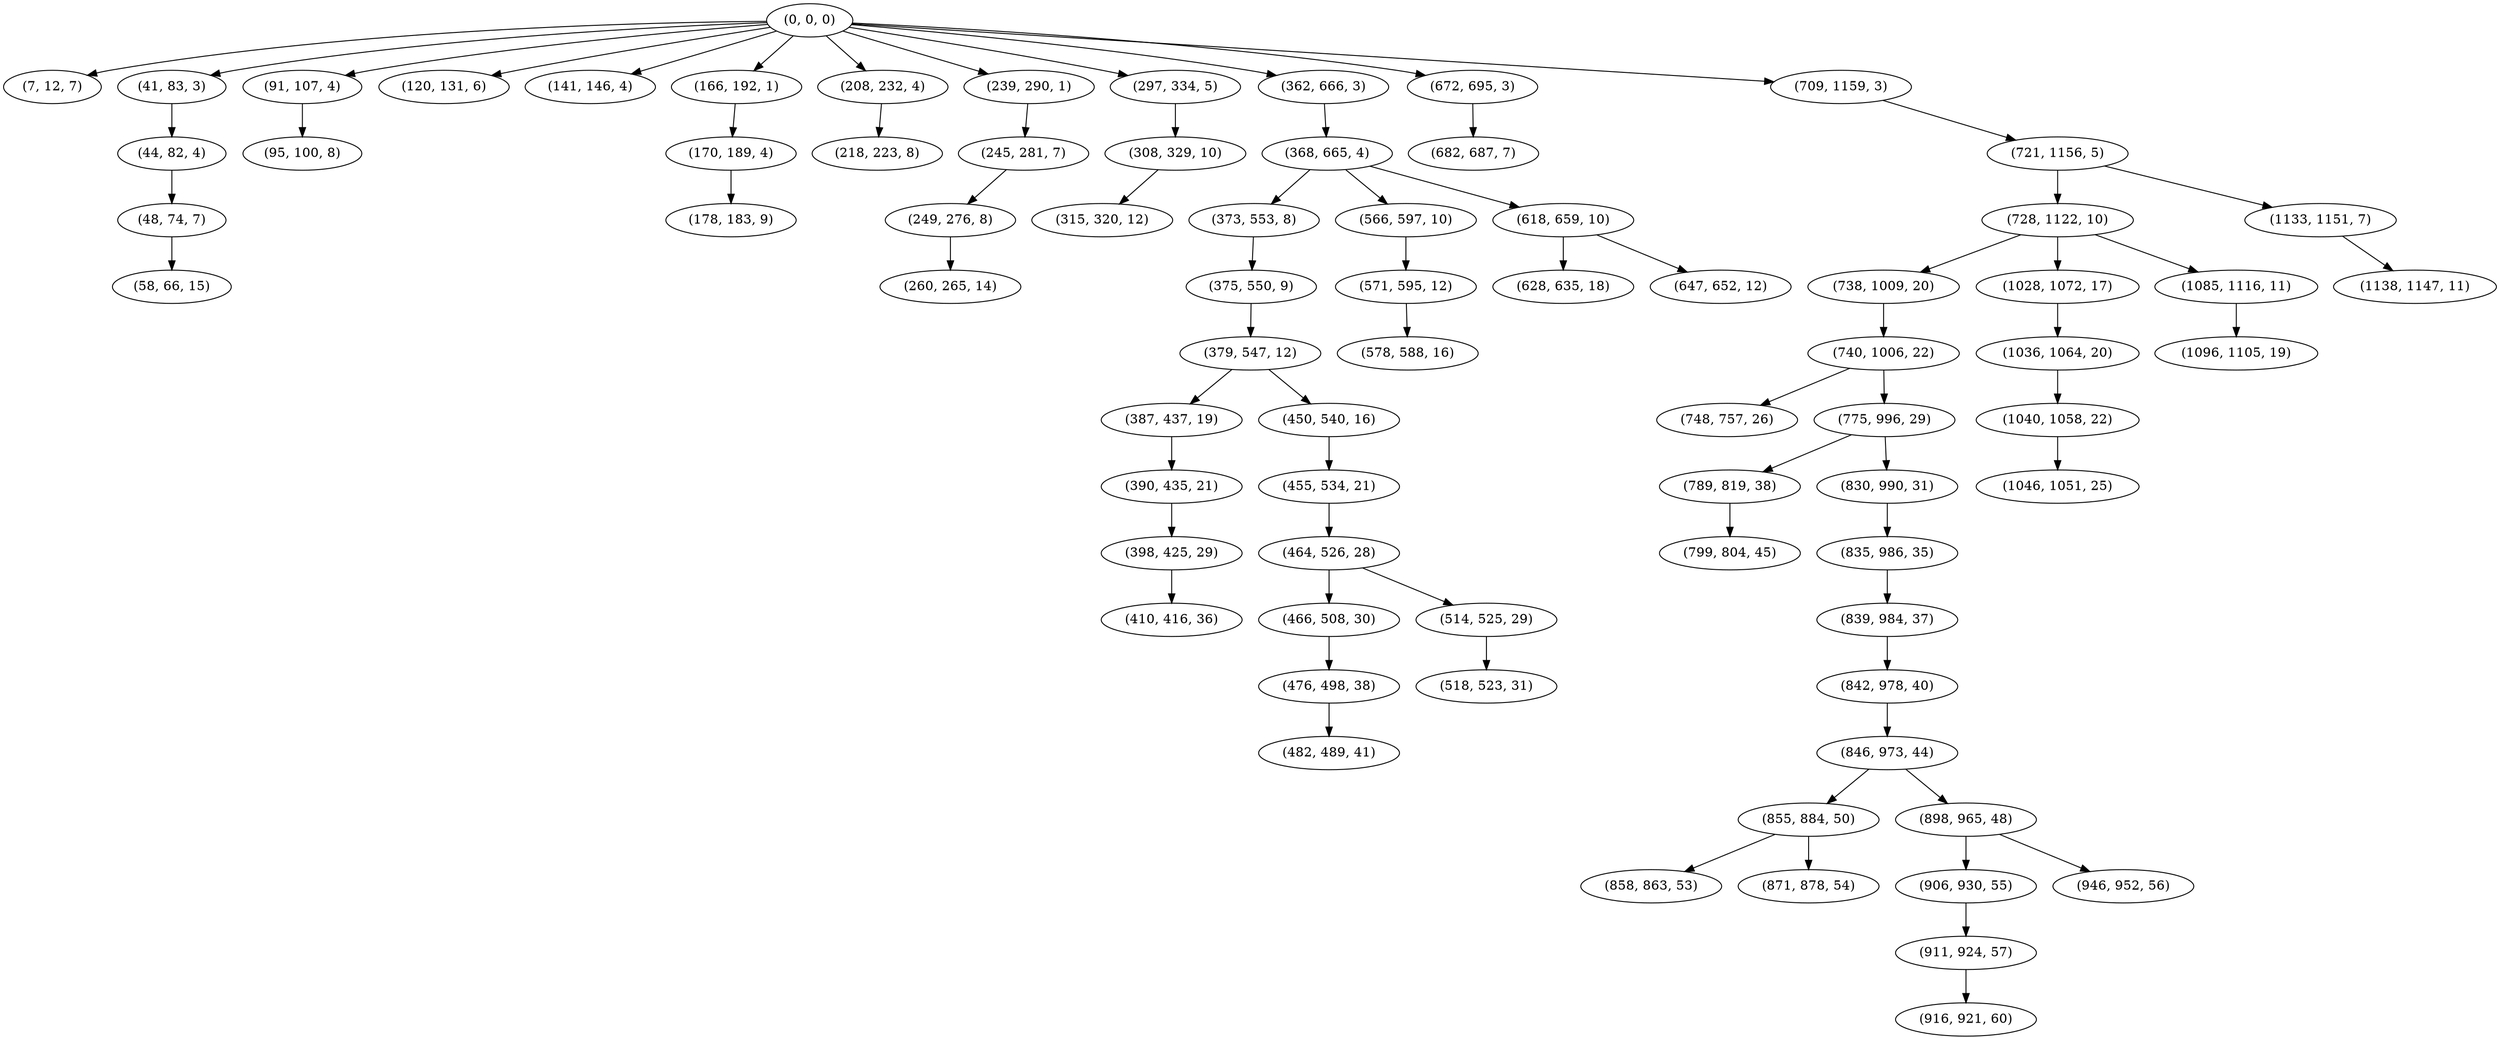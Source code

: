 digraph tree {
    "(0, 0, 0)";
    "(7, 12, 7)";
    "(41, 83, 3)";
    "(44, 82, 4)";
    "(48, 74, 7)";
    "(58, 66, 15)";
    "(91, 107, 4)";
    "(95, 100, 8)";
    "(120, 131, 6)";
    "(141, 146, 4)";
    "(166, 192, 1)";
    "(170, 189, 4)";
    "(178, 183, 9)";
    "(208, 232, 4)";
    "(218, 223, 8)";
    "(239, 290, 1)";
    "(245, 281, 7)";
    "(249, 276, 8)";
    "(260, 265, 14)";
    "(297, 334, 5)";
    "(308, 329, 10)";
    "(315, 320, 12)";
    "(362, 666, 3)";
    "(368, 665, 4)";
    "(373, 553, 8)";
    "(375, 550, 9)";
    "(379, 547, 12)";
    "(387, 437, 19)";
    "(390, 435, 21)";
    "(398, 425, 29)";
    "(410, 416, 36)";
    "(450, 540, 16)";
    "(455, 534, 21)";
    "(464, 526, 28)";
    "(466, 508, 30)";
    "(476, 498, 38)";
    "(482, 489, 41)";
    "(514, 525, 29)";
    "(518, 523, 31)";
    "(566, 597, 10)";
    "(571, 595, 12)";
    "(578, 588, 16)";
    "(618, 659, 10)";
    "(628, 635, 18)";
    "(647, 652, 12)";
    "(672, 695, 3)";
    "(682, 687, 7)";
    "(709, 1159, 3)";
    "(721, 1156, 5)";
    "(728, 1122, 10)";
    "(738, 1009, 20)";
    "(740, 1006, 22)";
    "(748, 757, 26)";
    "(775, 996, 29)";
    "(789, 819, 38)";
    "(799, 804, 45)";
    "(830, 990, 31)";
    "(835, 986, 35)";
    "(839, 984, 37)";
    "(842, 978, 40)";
    "(846, 973, 44)";
    "(855, 884, 50)";
    "(858, 863, 53)";
    "(871, 878, 54)";
    "(898, 965, 48)";
    "(906, 930, 55)";
    "(911, 924, 57)";
    "(916, 921, 60)";
    "(946, 952, 56)";
    "(1028, 1072, 17)";
    "(1036, 1064, 20)";
    "(1040, 1058, 22)";
    "(1046, 1051, 25)";
    "(1085, 1116, 11)";
    "(1096, 1105, 19)";
    "(1133, 1151, 7)";
    "(1138, 1147, 11)";
    "(0, 0, 0)" -> "(7, 12, 7)";
    "(0, 0, 0)" -> "(41, 83, 3)";
    "(0, 0, 0)" -> "(91, 107, 4)";
    "(0, 0, 0)" -> "(120, 131, 6)";
    "(0, 0, 0)" -> "(141, 146, 4)";
    "(0, 0, 0)" -> "(166, 192, 1)";
    "(0, 0, 0)" -> "(208, 232, 4)";
    "(0, 0, 0)" -> "(239, 290, 1)";
    "(0, 0, 0)" -> "(297, 334, 5)";
    "(0, 0, 0)" -> "(362, 666, 3)";
    "(0, 0, 0)" -> "(672, 695, 3)";
    "(0, 0, 0)" -> "(709, 1159, 3)";
    "(41, 83, 3)" -> "(44, 82, 4)";
    "(44, 82, 4)" -> "(48, 74, 7)";
    "(48, 74, 7)" -> "(58, 66, 15)";
    "(91, 107, 4)" -> "(95, 100, 8)";
    "(166, 192, 1)" -> "(170, 189, 4)";
    "(170, 189, 4)" -> "(178, 183, 9)";
    "(208, 232, 4)" -> "(218, 223, 8)";
    "(239, 290, 1)" -> "(245, 281, 7)";
    "(245, 281, 7)" -> "(249, 276, 8)";
    "(249, 276, 8)" -> "(260, 265, 14)";
    "(297, 334, 5)" -> "(308, 329, 10)";
    "(308, 329, 10)" -> "(315, 320, 12)";
    "(362, 666, 3)" -> "(368, 665, 4)";
    "(368, 665, 4)" -> "(373, 553, 8)";
    "(368, 665, 4)" -> "(566, 597, 10)";
    "(368, 665, 4)" -> "(618, 659, 10)";
    "(373, 553, 8)" -> "(375, 550, 9)";
    "(375, 550, 9)" -> "(379, 547, 12)";
    "(379, 547, 12)" -> "(387, 437, 19)";
    "(379, 547, 12)" -> "(450, 540, 16)";
    "(387, 437, 19)" -> "(390, 435, 21)";
    "(390, 435, 21)" -> "(398, 425, 29)";
    "(398, 425, 29)" -> "(410, 416, 36)";
    "(450, 540, 16)" -> "(455, 534, 21)";
    "(455, 534, 21)" -> "(464, 526, 28)";
    "(464, 526, 28)" -> "(466, 508, 30)";
    "(464, 526, 28)" -> "(514, 525, 29)";
    "(466, 508, 30)" -> "(476, 498, 38)";
    "(476, 498, 38)" -> "(482, 489, 41)";
    "(514, 525, 29)" -> "(518, 523, 31)";
    "(566, 597, 10)" -> "(571, 595, 12)";
    "(571, 595, 12)" -> "(578, 588, 16)";
    "(618, 659, 10)" -> "(628, 635, 18)";
    "(618, 659, 10)" -> "(647, 652, 12)";
    "(672, 695, 3)" -> "(682, 687, 7)";
    "(709, 1159, 3)" -> "(721, 1156, 5)";
    "(721, 1156, 5)" -> "(728, 1122, 10)";
    "(721, 1156, 5)" -> "(1133, 1151, 7)";
    "(728, 1122, 10)" -> "(738, 1009, 20)";
    "(728, 1122, 10)" -> "(1028, 1072, 17)";
    "(728, 1122, 10)" -> "(1085, 1116, 11)";
    "(738, 1009, 20)" -> "(740, 1006, 22)";
    "(740, 1006, 22)" -> "(748, 757, 26)";
    "(740, 1006, 22)" -> "(775, 996, 29)";
    "(775, 996, 29)" -> "(789, 819, 38)";
    "(775, 996, 29)" -> "(830, 990, 31)";
    "(789, 819, 38)" -> "(799, 804, 45)";
    "(830, 990, 31)" -> "(835, 986, 35)";
    "(835, 986, 35)" -> "(839, 984, 37)";
    "(839, 984, 37)" -> "(842, 978, 40)";
    "(842, 978, 40)" -> "(846, 973, 44)";
    "(846, 973, 44)" -> "(855, 884, 50)";
    "(846, 973, 44)" -> "(898, 965, 48)";
    "(855, 884, 50)" -> "(858, 863, 53)";
    "(855, 884, 50)" -> "(871, 878, 54)";
    "(898, 965, 48)" -> "(906, 930, 55)";
    "(898, 965, 48)" -> "(946, 952, 56)";
    "(906, 930, 55)" -> "(911, 924, 57)";
    "(911, 924, 57)" -> "(916, 921, 60)";
    "(1028, 1072, 17)" -> "(1036, 1064, 20)";
    "(1036, 1064, 20)" -> "(1040, 1058, 22)";
    "(1040, 1058, 22)" -> "(1046, 1051, 25)";
    "(1085, 1116, 11)" -> "(1096, 1105, 19)";
    "(1133, 1151, 7)" -> "(1138, 1147, 11)";
}
